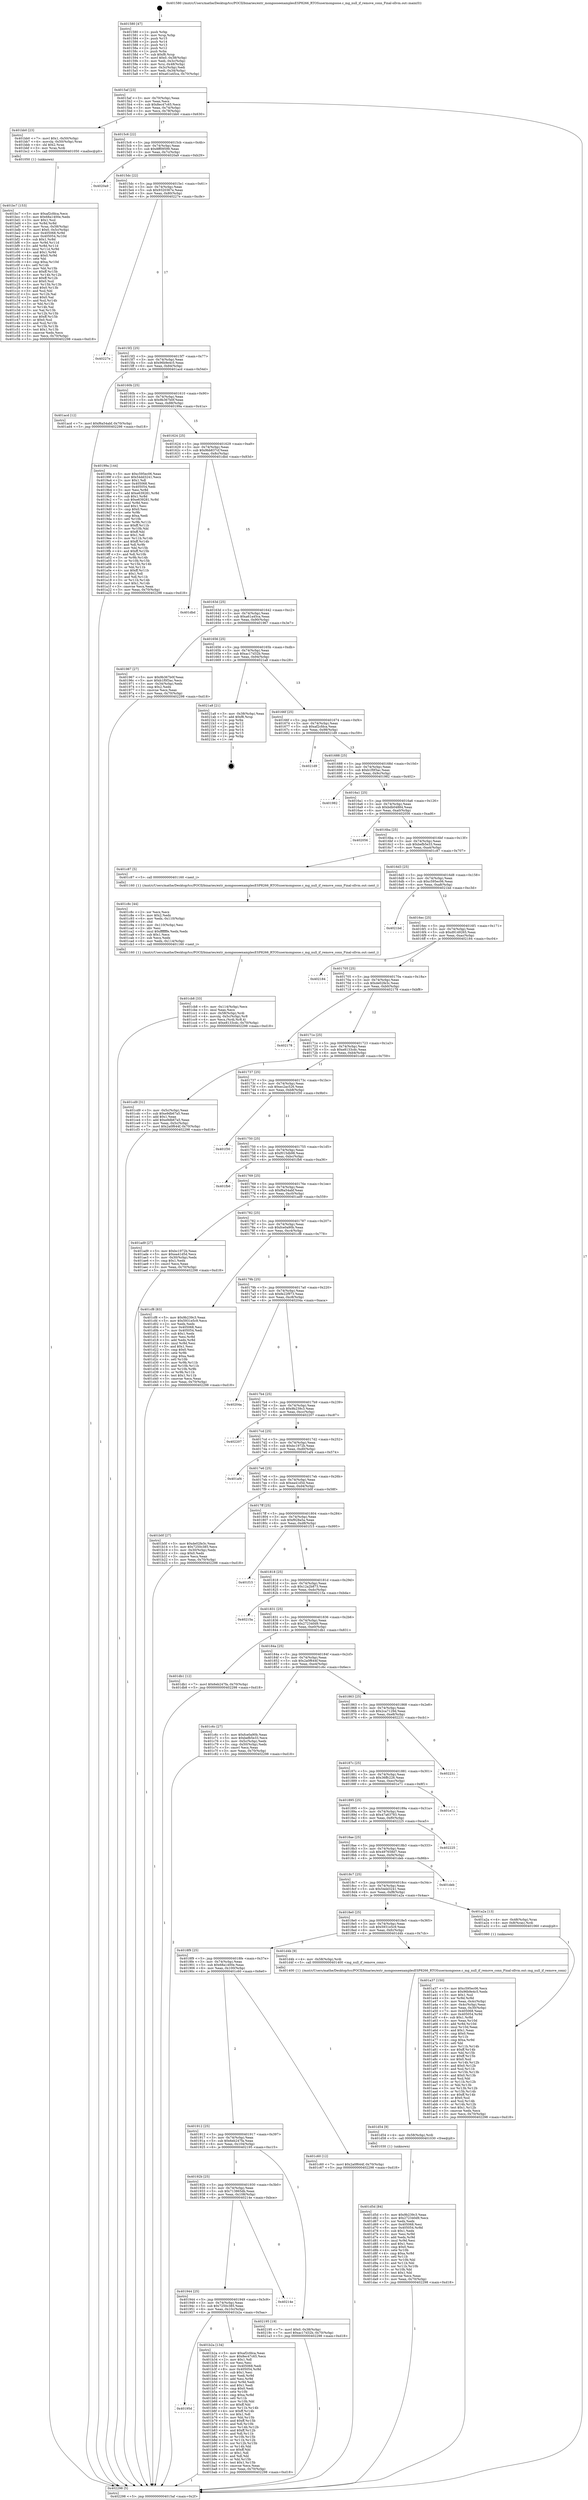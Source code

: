 digraph "0x401580" {
  label = "0x401580 (/mnt/c/Users/mathe/Desktop/tcc/POCII/binaries/extr_mongooseexamplesESP8266_RTOSusermongoose.c_mg_null_if_remove_conn_Final-ollvm.out::main(0))"
  labelloc = "t"
  node[shape=record]

  Entry [label="",width=0.3,height=0.3,shape=circle,fillcolor=black,style=filled]
  "0x4015af" [label="{
     0x4015af [23]\l
     | [instrs]\l
     &nbsp;&nbsp;0x4015af \<+3\>: mov -0x70(%rbp),%eax\l
     &nbsp;&nbsp;0x4015b2 \<+2\>: mov %eax,%ecx\l
     &nbsp;&nbsp;0x4015b4 \<+6\>: sub $0x8ec47c65,%ecx\l
     &nbsp;&nbsp;0x4015ba \<+3\>: mov %eax,-0x74(%rbp)\l
     &nbsp;&nbsp;0x4015bd \<+3\>: mov %ecx,-0x78(%rbp)\l
     &nbsp;&nbsp;0x4015c0 \<+6\>: je 0000000000401bb0 \<main+0x630\>\l
  }"]
  "0x401bb0" [label="{
     0x401bb0 [23]\l
     | [instrs]\l
     &nbsp;&nbsp;0x401bb0 \<+7\>: movl $0x1,-0x50(%rbp)\l
     &nbsp;&nbsp;0x401bb7 \<+4\>: movslq -0x50(%rbp),%rax\l
     &nbsp;&nbsp;0x401bbb \<+4\>: shl $0x2,%rax\l
     &nbsp;&nbsp;0x401bbf \<+3\>: mov %rax,%rdi\l
     &nbsp;&nbsp;0x401bc2 \<+5\>: call 0000000000401050 \<malloc@plt\>\l
     | [calls]\l
     &nbsp;&nbsp;0x401050 \{1\} (unknown)\l
  }"]
  "0x4015c6" [label="{
     0x4015c6 [22]\l
     | [instrs]\l
     &nbsp;&nbsp;0x4015c6 \<+5\>: jmp 00000000004015cb \<main+0x4b\>\l
     &nbsp;&nbsp;0x4015cb \<+3\>: mov -0x74(%rbp),%eax\l
     &nbsp;&nbsp;0x4015ce \<+5\>: sub $0x8ff09599,%eax\l
     &nbsp;&nbsp;0x4015d3 \<+3\>: mov %eax,-0x7c(%rbp)\l
     &nbsp;&nbsp;0x4015d6 \<+6\>: je 00000000004020a9 \<main+0xb29\>\l
  }"]
  Exit [label="",width=0.3,height=0.3,shape=circle,fillcolor=black,style=filled,peripheries=2]
  "0x4020a9" [label="{
     0x4020a9\l
  }", style=dashed]
  "0x4015dc" [label="{
     0x4015dc [22]\l
     | [instrs]\l
     &nbsp;&nbsp;0x4015dc \<+5\>: jmp 00000000004015e1 \<main+0x61\>\l
     &nbsp;&nbsp;0x4015e1 \<+3\>: mov -0x74(%rbp),%eax\l
     &nbsp;&nbsp;0x4015e4 \<+5\>: sub $0x9320367e,%eax\l
     &nbsp;&nbsp;0x4015e9 \<+3\>: mov %eax,-0x80(%rbp)\l
     &nbsp;&nbsp;0x4015ec \<+6\>: je 000000000040227e \<main+0xcfe\>\l
  }"]
  "0x401d5d" [label="{
     0x401d5d [84]\l
     | [instrs]\l
     &nbsp;&nbsp;0x401d5d \<+5\>: mov $0x9b239c3,%eax\l
     &nbsp;&nbsp;0x401d62 \<+5\>: mov $0x272340d9,%ecx\l
     &nbsp;&nbsp;0x401d67 \<+2\>: xor %edx,%edx\l
     &nbsp;&nbsp;0x401d69 \<+7\>: mov 0x405068,%esi\l
     &nbsp;&nbsp;0x401d70 \<+8\>: mov 0x405054,%r8d\l
     &nbsp;&nbsp;0x401d78 \<+3\>: sub $0x1,%edx\l
     &nbsp;&nbsp;0x401d7b \<+3\>: mov %esi,%r9d\l
     &nbsp;&nbsp;0x401d7e \<+3\>: add %edx,%r9d\l
     &nbsp;&nbsp;0x401d81 \<+4\>: imul %r9d,%esi\l
     &nbsp;&nbsp;0x401d85 \<+3\>: and $0x1,%esi\l
     &nbsp;&nbsp;0x401d88 \<+3\>: cmp $0x0,%esi\l
     &nbsp;&nbsp;0x401d8b \<+4\>: sete %r10b\l
     &nbsp;&nbsp;0x401d8f \<+4\>: cmp $0xa,%r8d\l
     &nbsp;&nbsp;0x401d93 \<+4\>: setl %r11b\l
     &nbsp;&nbsp;0x401d97 \<+3\>: mov %r10b,%bl\l
     &nbsp;&nbsp;0x401d9a \<+3\>: and %r11b,%bl\l
     &nbsp;&nbsp;0x401d9d \<+3\>: xor %r11b,%r10b\l
     &nbsp;&nbsp;0x401da0 \<+3\>: or %r10b,%bl\l
     &nbsp;&nbsp;0x401da3 \<+3\>: test $0x1,%bl\l
     &nbsp;&nbsp;0x401da6 \<+3\>: cmovne %ecx,%eax\l
     &nbsp;&nbsp;0x401da9 \<+3\>: mov %eax,-0x70(%rbp)\l
     &nbsp;&nbsp;0x401dac \<+5\>: jmp 0000000000402298 \<main+0xd18\>\l
  }"]
  "0x40227e" [label="{
     0x40227e\l
  }", style=dashed]
  "0x4015f2" [label="{
     0x4015f2 [25]\l
     | [instrs]\l
     &nbsp;&nbsp;0x4015f2 \<+5\>: jmp 00000000004015f7 \<main+0x77\>\l
     &nbsp;&nbsp;0x4015f7 \<+3\>: mov -0x74(%rbp),%eax\l
     &nbsp;&nbsp;0x4015fa \<+5\>: sub $0x96b9e4c5,%eax\l
     &nbsp;&nbsp;0x4015ff \<+6\>: mov %eax,-0x84(%rbp)\l
     &nbsp;&nbsp;0x401605 \<+6\>: je 0000000000401acd \<main+0x54d\>\l
  }"]
  "0x401d54" [label="{
     0x401d54 [9]\l
     | [instrs]\l
     &nbsp;&nbsp;0x401d54 \<+4\>: mov -0x58(%rbp),%rdi\l
     &nbsp;&nbsp;0x401d58 \<+5\>: call 0000000000401030 \<free@plt\>\l
     | [calls]\l
     &nbsp;&nbsp;0x401030 \{1\} (unknown)\l
  }"]
  "0x401acd" [label="{
     0x401acd [12]\l
     | [instrs]\l
     &nbsp;&nbsp;0x401acd \<+7\>: movl $0xf6a54abf,-0x70(%rbp)\l
     &nbsp;&nbsp;0x401ad4 \<+5\>: jmp 0000000000402298 \<main+0xd18\>\l
  }"]
  "0x40160b" [label="{
     0x40160b [25]\l
     | [instrs]\l
     &nbsp;&nbsp;0x40160b \<+5\>: jmp 0000000000401610 \<main+0x90\>\l
     &nbsp;&nbsp;0x401610 \<+3\>: mov -0x74(%rbp),%eax\l
     &nbsp;&nbsp;0x401613 \<+5\>: sub $0x9b367b0f,%eax\l
     &nbsp;&nbsp;0x401618 \<+6\>: mov %eax,-0x88(%rbp)\l
     &nbsp;&nbsp;0x40161e \<+6\>: je 000000000040199a \<main+0x41a\>\l
  }"]
  "0x401cb8" [label="{
     0x401cb8 [33]\l
     | [instrs]\l
     &nbsp;&nbsp;0x401cb8 \<+6\>: mov -0x114(%rbp),%ecx\l
     &nbsp;&nbsp;0x401cbe \<+3\>: imul %eax,%ecx\l
     &nbsp;&nbsp;0x401cc1 \<+4\>: mov -0x58(%rbp),%rdi\l
     &nbsp;&nbsp;0x401cc5 \<+4\>: movslq -0x5c(%rbp),%r8\l
     &nbsp;&nbsp;0x401cc9 \<+4\>: mov %ecx,(%rdi,%r8,4)\l
     &nbsp;&nbsp;0x401ccd \<+7\>: movl $0xe8133cdc,-0x70(%rbp)\l
     &nbsp;&nbsp;0x401cd4 \<+5\>: jmp 0000000000402298 \<main+0xd18\>\l
  }"]
  "0x40199a" [label="{
     0x40199a [144]\l
     | [instrs]\l
     &nbsp;&nbsp;0x40199a \<+5\>: mov $0xc595ec06,%eax\l
     &nbsp;&nbsp;0x40199f \<+5\>: mov $0x54dd3241,%ecx\l
     &nbsp;&nbsp;0x4019a4 \<+2\>: mov $0x1,%dl\l
     &nbsp;&nbsp;0x4019a6 \<+7\>: mov 0x405068,%esi\l
     &nbsp;&nbsp;0x4019ad \<+7\>: mov 0x405054,%edi\l
     &nbsp;&nbsp;0x4019b4 \<+3\>: mov %esi,%r8d\l
     &nbsp;&nbsp;0x4019b7 \<+7\>: add $0xe639281,%r8d\l
     &nbsp;&nbsp;0x4019be \<+4\>: sub $0x1,%r8d\l
     &nbsp;&nbsp;0x4019c2 \<+7\>: sub $0xe639281,%r8d\l
     &nbsp;&nbsp;0x4019c9 \<+4\>: imul %r8d,%esi\l
     &nbsp;&nbsp;0x4019cd \<+3\>: and $0x1,%esi\l
     &nbsp;&nbsp;0x4019d0 \<+3\>: cmp $0x0,%esi\l
     &nbsp;&nbsp;0x4019d3 \<+4\>: sete %r9b\l
     &nbsp;&nbsp;0x4019d7 \<+3\>: cmp $0xa,%edi\l
     &nbsp;&nbsp;0x4019da \<+4\>: setl %r10b\l
     &nbsp;&nbsp;0x4019de \<+3\>: mov %r9b,%r11b\l
     &nbsp;&nbsp;0x4019e1 \<+4\>: xor $0xff,%r11b\l
     &nbsp;&nbsp;0x4019e5 \<+3\>: mov %r10b,%bl\l
     &nbsp;&nbsp;0x4019e8 \<+3\>: xor $0xff,%bl\l
     &nbsp;&nbsp;0x4019eb \<+3\>: xor $0x1,%dl\l
     &nbsp;&nbsp;0x4019ee \<+3\>: mov %r11b,%r14b\l
     &nbsp;&nbsp;0x4019f1 \<+4\>: and $0xff,%r14b\l
     &nbsp;&nbsp;0x4019f5 \<+3\>: and %dl,%r9b\l
     &nbsp;&nbsp;0x4019f8 \<+3\>: mov %bl,%r15b\l
     &nbsp;&nbsp;0x4019fb \<+4\>: and $0xff,%r15b\l
     &nbsp;&nbsp;0x4019ff \<+3\>: and %dl,%r10b\l
     &nbsp;&nbsp;0x401a02 \<+3\>: or %r9b,%r14b\l
     &nbsp;&nbsp;0x401a05 \<+3\>: or %r10b,%r15b\l
     &nbsp;&nbsp;0x401a08 \<+3\>: xor %r15b,%r14b\l
     &nbsp;&nbsp;0x401a0b \<+3\>: or %bl,%r11b\l
     &nbsp;&nbsp;0x401a0e \<+4\>: xor $0xff,%r11b\l
     &nbsp;&nbsp;0x401a12 \<+3\>: or $0x1,%dl\l
     &nbsp;&nbsp;0x401a15 \<+3\>: and %dl,%r11b\l
     &nbsp;&nbsp;0x401a18 \<+3\>: or %r11b,%r14b\l
     &nbsp;&nbsp;0x401a1b \<+4\>: test $0x1,%r14b\l
     &nbsp;&nbsp;0x401a1f \<+3\>: cmovne %ecx,%eax\l
     &nbsp;&nbsp;0x401a22 \<+3\>: mov %eax,-0x70(%rbp)\l
     &nbsp;&nbsp;0x401a25 \<+5\>: jmp 0000000000402298 \<main+0xd18\>\l
  }"]
  "0x401624" [label="{
     0x401624 [25]\l
     | [instrs]\l
     &nbsp;&nbsp;0x401624 \<+5\>: jmp 0000000000401629 \<main+0xa9\>\l
     &nbsp;&nbsp;0x401629 \<+3\>: mov -0x74(%rbp),%eax\l
     &nbsp;&nbsp;0x40162c \<+5\>: sub $0x9bb837cf,%eax\l
     &nbsp;&nbsp;0x401631 \<+6\>: mov %eax,-0x8c(%rbp)\l
     &nbsp;&nbsp;0x401637 \<+6\>: je 0000000000401dbd \<main+0x83d\>\l
  }"]
  "0x401c8c" [label="{
     0x401c8c [44]\l
     | [instrs]\l
     &nbsp;&nbsp;0x401c8c \<+2\>: xor %ecx,%ecx\l
     &nbsp;&nbsp;0x401c8e \<+5\>: mov $0x2,%edx\l
     &nbsp;&nbsp;0x401c93 \<+6\>: mov %edx,-0x110(%rbp)\l
     &nbsp;&nbsp;0x401c99 \<+1\>: cltd\l
     &nbsp;&nbsp;0x401c9a \<+6\>: mov -0x110(%rbp),%esi\l
     &nbsp;&nbsp;0x401ca0 \<+2\>: idiv %esi\l
     &nbsp;&nbsp;0x401ca2 \<+6\>: imul $0xfffffffe,%edx,%edx\l
     &nbsp;&nbsp;0x401ca8 \<+3\>: sub $0x1,%ecx\l
     &nbsp;&nbsp;0x401cab \<+2\>: sub %ecx,%edx\l
     &nbsp;&nbsp;0x401cad \<+6\>: mov %edx,-0x114(%rbp)\l
     &nbsp;&nbsp;0x401cb3 \<+5\>: call 0000000000401160 \<next_i\>\l
     | [calls]\l
     &nbsp;&nbsp;0x401160 \{1\} (/mnt/c/Users/mathe/Desktop/tcc/POCII/binaries/extr_mongooseexamplesESP8266_RTOSusermongoose.c_mg_null_if_remove_conn_Final-ollvm.out::next_i)\l
  }"]
  "0x401dbd" [label="{
     0x401dbd\l
  }", style=dashed]
  "0x40163d" [label="{
     0x40163d [25]\l
     | [instrs]\l
     &nbsp;&nbsp;0x40163d \<+5\>: jmp 0000000000401642 \<main+0xc2\>\l
     &nbsp;&nbsp;0x401642 \<+3\>: mov -0x74(%rbp),%eax\l
     &nbsp;&nbsp;0x401645 \<+5\>: sub $0xa61a45ca,%eax\l
     &nbsp;&nbsp;0x40164a \<+6\>: mov %eax,-0x90(%rbp)\l
     &nbsp;&nbsp;0x401650 \<+6\>: je 0000000000401967 \<main+0x3e7\>\l
  }"]
  "0x401bc7" [label="{
     0x401bc7 [153]\l
     | [instrs]\l
     &nbsp;&nbsp;0x401bc7 \<+5\>: mov $0xaf2cfdca,%ecx\l
     &nbsp;&nbsp;0x401bcc \<+5\>: mov $0x68a1400e,%edx\l
     &nbsp;&nbsp;0x401bd1 \<+3\>: mov $0x1,%sil\l
     &nbsp;&nbsp;0x401bd4 \<+3\>: xor %r8d,%r8d\l
     &nbsp;&nbsp;0x401bd7 \<+4\>: mov %rax,-0x58(%rbp)\l
     &nbsp;&nbsp;0x401bdb \<+7\>: movl $0x0,-0x5c(%rbp)\l
     &nbsp;&nbsp;0x401be2 \<+8\>: mov 0x405068,%r9d\l
     &nbsp;&nbsp;0x401bea \<+8\>: mov 0x405054,%r10d\l
     &nbsp;&nbsp;0x401bf2 \<+4\>: sub $0x1,%r8d\l
     &nbsp;&nbsp;0x401bf6 \<+3\>: mov %r9d,%r11d\l
     &nbsp;&nbsp;0x401bf9 \<+3\>: add %r8d,%r11d\l
     &nbsp;&nbsp;0x401bfc \<+4\>: imul %r11d,%r9d\l
     &nbsp;&nbsp;0x401c00 \<+4\>: and $0x1,%r9d\l
     &nbsp;&nbsp;0x401c04 \<+4\>: cmp $0x0,%r9d\l
     &nbsp;&nbsp;0x401c08 \<+3\>: sete %bl\l
     &nbsp;&nbsp;0x401c0b \<+4\>: cmp $0xa,%r10d\l
     &nbsp;&nbsp;0x401c0f \<+4\>: setl %r14b\l
     &nbsp;&nbsp;0x401c13 \<+3\>: mov %bl,%r15b\l
     &nbsp;&nbsp;0x401c16 \<+4\>: xor $0xff,%r15b\l
     &nbsp;&nbsp;0x401c1a \<+3\>: mov %r14b,%r12b\l
     &nbsp;&nbsp;0x401c1d \<+4\>: xor $0xff,%r12b\l
     &nbsp;&nbsp;0x401c21 \<+4\>: xor $0x0,%sil\l
     &nbsp;&nbsp;0x401c25 \<+3\>: mov %r15b,%r13b\l
     &nbsp;&nbsp;0x401c28 \<+4\>: and $0x0,%r13b\l
     &nbsp;&nbsp;0x401c2c \<+3\>: and %sil,%bl\l
     &nbsp;&nbsp;0x401c2f \<+3\>: mov %r12b,%al\l
     &nbsp;&nbsp;0x401c32 \<+2\>: and $0x0,%al\l
     &nbsp;&nbsp;0x401c34 \<+3\>: and %sil,%r14b\l
     &nbsp;&nbsp;0x401c37 \<+3\>: or %bl,%r13b\l
     &nbsp;&nbsp;0x401c3a \<+3\>: or %r14b,%al\l
     &nbsp;&nbsp;0x401c3d \<+3\>: xor %al,%r13b\l
     &nbsp;&nbsp;0x401c40 \<+3\>: or %r12b,%r15b\l
     &nbsp;&nbsp;0x401c43 \<+4\>: xor $0xff,%r15b\l
     &nbsp;&nbsp;0x401c47 \<+4\>: or $0x0,%sil\l
     &nbsp;&nbsp;0x401c4b \<+3\>: and %sil,%r15b\l
     &nbsp;&nbsp;0x401c4e \<+3\>: or %r15b,%r13b\l
     &nbsp;&nbsp;0x401c51 \<+4\>: test $0x1,%r13b\l
     &nbsp;&nbsp;0x401c55 \<+3\>: cmovne %edx,%ecx\l
     &nbsp;&nbsp;0x401c58 \<+3\>: mov %ecx,-0x70(%rbp)\l
     &nbsp;&nbsp;0x401c5b \<+5\>: jmp 0000000000402298 \<main+0xd18\>\l
  }"]
  "0x401967" [label="{
     0x401967 [27]\l
     | [instrs]\l
     &nbsp;&nbsp;0x401967 \<+5\>: mov $0x9b367b0f,%eax\l
     &nbsp;&nbsp;0x40196c \<+5\>: mov $0xb1f0f3ac,%ecx\l
     &nbsp;&nbsp;0x401971 \<+3\>: mov -0x34(%rbp),%edx\l
     &nbsp;&nbsp;0x401974 \<+3\>: cmp $0x2,%edx\l
     &nbsp;&nbsp;0x401977 \<+3\>: cmovne %ecx,%eax\l
     &nbsp;&nbsp;0x40197a \<+3\>: mov %eax,-0x70(%rbp)\l
     &nbsp;&nbsp;0x40197d \<+5\>: jmp 0000000000402298 \<main+0xd18\>\l
  }"]
  "0x401656" [label="{
     0x401656 [25]\l
     | [instrs]\l
     &nbsp;&nbsp;0x401656 \<+5\>: jmp 000000000040165b \<main+0xdb\>\l
     &nbsp;&nbsp;0x40165b \<+3\>: mov -0x74(%rbp),%eax\l
     &nbsp;&nbsp;0x40165e \<+5\>: sub $0xac17d32b,%eax\l
     &nbsp;&nbsp;0x401663 \<+6\>: mov %eax,-0x94(%rbp)\l
     &nbsp;&nbsp;0x401669 \<+6\>: je 00000000004021a8 \<main+0xc28\>\l
  }"]
  "0x402298" [label="{
     0x402298 [5]\l
     | [instrs]\l
     &nbsp;&nbsp;0x402298 \<+5\>: jmp 00000000004015af \<main+0x2f\>\l
  }"]
  "0x401580" [label="{
     0x401580 [47]\l
     | [instrs]\l
     &nbsp;&nbsp;0x401580 \<+1\>: push %rbp\l
     &nbsp;&nbsp;0x401581 \<+3\>: mov %rsp,%rbp\l
     &nbsp;&nbsp;0x401584 \<+2\>: push %r15\l
     &nbsp;&nbsp;0x401586 \<+2\>: push %r14\l
     &nbsp;&nbsp;0x401588 \<+2\>: push %r13\l
     &nbsp;&nbsp;0x40158a \<+2\>: push %r12\l
     &nbsp;&nbsp;0x40158c \<+1\>: push %rbx\l
     &nbsp;&nbsp;0x40158d \<+7\>: sub $0xf8,%rsp\l
     &nbsp;&nbsp;0x401594 \<+7\>: movl $0x0,-0x38(%rbp)\l
     &nbsp;&nbsp;0x40159b \<+3\>: mov %edi,-0x3c(%rbp)\l
     &nbsp;&nbsp;0x40159e \<+4\>: mov %rsi,-0x48(%rbp)\l
     &nbsp;&nbsp;0x4015a2 \<+3\>: mov -0x3c(%rbp),%edi\l
     &nbsp;&nbsp;0x4015a5 \<+3\>: mov %edi,-0x34(%rbp)\l
     &nbsp;&nbsp;0x4015a8 \<+7\>: movl $0xa61a45ca,-0x70(%rbp)\l
  }"]
  "0x40195d" [label="{
     0x40195d\l
  }", style=dashed]
  "0x4021a8" [label="{
     0x4021a8 [21]\l
     | [instrs]\l
     &nbsp;&nbsp;0x4021a8 \<+3\>: mov -0x38(%rbp),%eax\l
     &nbsp;&nbsp;0x4021ab \<+7\>: add $0xf8,%rsp\l
     &nbsp;&nbsp;0x4021b2 \<+1\>: pop %rbx\l
     &nbsp;&nbsp;0x4021b3 \<+2\>: pop %r12\l
     &nbsp;&nbsp;0x4021b5 \<+2\>: pop %r13\l
     &nbsp;&nbsp;0x4021b7 \<+2\>: pop %r14\l
     &nbsp;&nbsp;0x4021b9 \<+2\>: pop %r15\l
     &nbsp;&nbsp;0x4021bb \<+1\>: pop %rbp\l
     &nbsp;&nbsp;0x4021bc \<+1\>: ret\l
  }"]
  "0x40166f" [label="{
     0x40166f [25]\l
     | [instrs]\l
     &nbsp;&nbsp;0x40166f \<+5\>: jmp 0000000000401674 \<main+0xf4\>\l
     &nbsp;&nbsp;0x401674 \<+3\>: mov -0x74(%rbp),%eax\l
     &nbsp;&nbsp;0x401677 \<+5\>: sub $0xaf2cfdca,%eax\l
     &nbsp;&nbsp;0x40167c \<+6\>: mov %eax,-0x98(%rbp)\l
     &nbsp;&nbsp;0x401682 \<+6\>: je 00000000004021d9 \<main+0xc59\>\l
  }"]
  "0x401b2a" [label="{
     0x401b2a [134]\l
     | [instrs]\l
     &nbsp;&nbsp;0x401b2a \<+5\>: mov $0xaf2cfdca,%eax\l
     &nbsp;&nbsp;0x401b2f \<+5\>: mov $0x8ec47c65,%ecx\l
     &nbsp;&nbsp;0x401b34 \<+2\>: mov $0x1,%dl\l
     &nbsp;&nbsp;0x401b36 \<+2\>: xor %esi,%esi\l
     &nbsp;&nbsp;0x401b38 \<+7\>: mov 0x405068,%edi\l
     &nbsp;&nbsp;0x401b3f \<+8\>: mov 0x405054,%r8d\l
     &nbsp;&nbsp;0x401b47 \<+3\>: sub $0x1,%esi\l
     &nbsp;&nbsp;0x401b4a \<+3\>: mov %edi,%r9d\l
     &nbsp;&nbsp;0x401b4d \<+3\>: add %esi,%r9d\l
     &nbsp;&nbsp;0x401b50 \<+4\>: imul %r9d,%edi\l
     &nbsp;&nbsp;0x401b54 \<+3\>: and $0x1,%edi\l
     &nbsp;&nbsp;0x401b57 \<+3\>: cmp $0x0,%edi\l
     &nbsp;&nbsp;0x401b5a \<+4\>: sete %r10b\l
     &nbsp;&nbsp;0x401b5e \<+4\>: cmp $0xa,%r8d\l
     &nbsp;&nbsp;0x401b62 \<+4\>: setl %r11b\l
     &nbsp;&nbsp;0x401b66 \<+3\>: mov %r10b,%bl\l
     &nbsp;&nbsp;0x401b69 \<+3\>: xor $0xff,%bl\l
     &nbsp;&nbsp;0x401b6c \<+3\>: mov %r11b,%r14b\l
     &nbsp;&nbsp;0x401b6f \<+4\>: xor $0xff,%r14b\l
     &nbsp;&nbsp;0x401b73 \<+3\>: xor $0x1,%dl\l
     &nbsp;&nbsp;0x401b76 \<+3\>: mov %bl,%r15b\l
     &nbsp;&nbsp;0x401b79 \<+4\>: and $0xff,%r15b\l
     &nbsp;&nbsp;0x401b7d \<+3\>: and %dl,%r10b\l
     &nbsp;&nbsp;0x401b80 \<+3\>: mov %r14b,%r12b\l
     &nbsp;&nbsp;0x401b83 \<+4\>: and $0xff,%r12b\l
     &nbsp;&nbsp;0x401b87 \<+3\>: and %dl,%r11b\l
     &nbsp;&nbsp;0x401b8a \<+3\>: or %r10b,%r15b\l
     &nbsp;&nbsp;0x401b8d \<+3\>: or %r11b,%r12b\l
     &nbsp;&nbsp;0x401b90 \<+3\>: xor %r12b,%r15b\l
     &nbsp;&nbsp;0x401b93 \<+3\>: or %r14b,%bl\l
     &nbsp;&nbsp;0x401b96 \<+3\>: xor $0xff,%bl\l
     &nbsp;&nbsp;0x401b99 \<+3\>: or $0x1,%dl\l
     &nbsp;&nbsp;0x401b9c \<+2\>: and %dl,%bl\l
     &nbsp;&nbsp;0x401b9e \<+3\>: or %bl,%r15b\l
     &nbsp;&nbsp;0x401ba1 \<+4\>: test $0x1,%r15b\l
     &nbsp;&nbsp;0x401ba5 \<+3\>: cmovne %ecx,%eax\l
     &nbsp;&nbsp;0x401ba8 \<+3\>: mov %eax,-0x70(%rbp)\l
     &nbsp;&nbsp;0x401bab \<+5\>: jmp 0000000000402298 \<main+0xd18\>\l
  }"]
  "0x4021d9" [label="{
     0x4021d9\l
  }", style=dashed]
  "0x401688" [label="{
     0x401688 [25]\l
     | [instrs]\l
     &nbsp;&nbsp;0x401688 \<+5\>: jmp 000000000040168d \<main+0x10d\>\l
     &nbsp;&nbsp;0x40168d \<+3\>: mov -0x74(%rbp),%eax\l
     &nbsp;&nbsp;0x401690 \<+5\>: sub $0xb1f0f3ac,%eax\l
     &nbsp;&nbsp;0x401695 \<+6\>: mov %eax,-0x9c(%rbp)\l
     &nbsp;&nbsp;0x40169b \<+6\>: je 0000000000401982 \<main+0x402\>\l
  }"]
  "0x401944" [label="{
     0x401944 [25]\l
     | [instrs]\l
     &nbsp;&nbsp;0x401944 \<+5\>: jmp 0000000000401949 \<main+0x3c9\>\l
     &nbsp;&nbsp;0x401949 \<+3\>: mov -0x74(%rbp),%eax\l
     &nbsp;&nbsp;0x40194c \<+5\>: sub $0x7250c385,%eax\l
     &nbsp;&nbsp;0x401951 \<+6\>: mov %eax,-0x10c(%rbp)\l
     &nbsp;&nbsp;0x401957 \<+6\>: je 0000000000401b2a \<main+0x5aa\>\l
  }"]
  "0x401982" [label="{
     0x401982\l
  }", style=dashed]
  "0x4016a1" [label="{
     0x4016a1 [25]\l
     | [instrs]\l
     &nbsp;&nbsp;0x4016a1 \<+5\>: jmp 00000000004016a6 \<main+0x126\>\l
     &nbsp;&nbsp;0x4016a6 \<+3\>: mov -0x74(%rbp),%eax\l
     &nbsp;&nbsp;0x4016a9 \<+5\>: sub $0xbdb04884,%eax\l
     &nbsp;&nbsp;0x4016ae \<+6\>: mov %eax,-0xa0(%rbp)\l
     &nbsp;&nbsp;0x4016b4 \<+6\>: je 0000000000402056 \<main+0xad6\>\l
  }"]
  "0x40214e" [label="{
     0x40214e\l
  }", style=dashed]
  "0x402056" [label="{
     0x402056\l
  }", style=dashed]
  "0x4016ba" [label="{
     0x4016ba [25]\l
     | [instrs]\l
     &nbsp;&nbsp;0x4016ba \<+5\>: jmp 00000000004016bf \<main+0x13f\>\l
     &nbsp;&nbsp;0x4016bf \<+3\>: mov -0x74(%rbp),%eax\l
     &nbsp;&nbsp;0x4016c2 \<+5\>: sub $0xbefb5e33,%eax\l
     &nbsp;&nbsp;0x4016c7 \<+6\>: mov %eax,-0xa4(%rbp)\l
     &nbsp;&nbsp;0x4016cd \<+6\>: je 0000000000401c87 \<main+0x707\>\l
  }"]
  "0x40192b" [label="{
     0x40192b [25]\l
     | [instrs]\l
     &nbsp;&nbsp;0x40192b \<+5\>: jmp 0000000000401930 \<main+0x3b0\>\l
     &nbsp;&nbsp;0x401930 \<+3\>: mov -0x74(%rbp),%eax\l
     &nbsp;&nbsp;0x401933 \<+5\>: sub $0x713865db,%eax\l
     &nbsp;&nbsp;0x401938 \<+6\>: mov %eax,-0x108(%rbp)\l
     &nbsp;&nbsp;0x40193e \<+6\>: je 000000000040214e \<main+0xbce\>\l
  }"]
  "0x401c87" [label="{
     0x401c87 [5]\l
     | [instrs]\l
     &nbsp;&nbsp;0x401c87 \<+5\>: call 0000000000401160 \<next_i\>\l
     | [calls]\l
     &nbsp;&nbsp;0x401160 \{1\} (/mnt/c/Users/mathe/Desktop/tcc/POCII/binaries/extr_mongooseexamplesESP8266_RTOSusermongoose.c_mg_null_if_remove_conn_Final-ollvm.out::next_i)\l
  }"]
  "0x4016d3" [label="{
     0x4016d3 [25]\l
     | [instrs]\l
     &nbsp;&nbsp;0x4016d3 \<+5\>: jmp 00000000004016d8 \<main+0x158\>\l
     &nbsp;&nbsp;0x4016d8 \<+3\>: mov -0x74(%rbp),%eax\l
     &nbsp;&nbsp;0x4016db \<+5\>: sub $0xc595ec06,%eax\l
     &nbsp;&nbsp;0x4016e0 \<+6\>: mov %eax,-0xa8(%rbp)\l
     &nbsp;&nbsp;0x4016e6 \<+6\>: je 00000000004021bd \<main+0xc3d\>\l
  }"]
  "0x402195" [label="{
     0x402195 [19]\l
     | [instrs]\l
     &nbsp;&nbsp;0x402195 \<+7\>: movl $0x0,-0x38(%rbp)\l
     &nbsp;&nbsp;0x40219c \<+7\>: movl $0xac17d32b,-0x70(%rbp)\l
     &nbsp;&nbsp;0x4021a3 \<+5\>: jmp 0000000000402298 \<main+0xd18\>\l
  }"]
  "0x4021bd" [label="{
     0x4021bd\l
  }", style=dashed]
  "0x4016ec" [label="{
     0x4016ec [25]\l
     | [instrs]\l
     &nbsp;&nbsp;0x4016ec \<+5\>: jmp 00000000004016f1 \<main+0x171\>\l
     &nbsp;&nbsp;0x4016f1 \<+3\>: mov -0x74(%rbp),%eax\l
     &nbsp;&nbsp;0x4016f4 \<+5\>: sub $0xd9149265,%eax\l
     &nbsp;&nbsp;0x4016f9 \<+6\>: mov %eax,-0xac(%rbp)\l
     &nbsp;&nbsp;0x4016ff \<+6\>: je 0000000000402184 \<main+0xc04\>\l
  }"]
  "0x401912" [label="{
     0x401912 [25]\l
     | [instrs]\l
     &nbsp;&nbsp;0x401912 \<+5\>: jmp 0000000000401917 \<main+0x397\>\l
     &nbsp;&nbsp;0x401917 \<+3\>: mov -0x74(%rbp),%eax\l
     &nbsp;&nbsp;0x40191a \<+5\>: sub $0x6eb247fa,%eax\l
     &nbsp;&nbsp;0x40191f \<+6\>: mov %eax,-0x104(%rbp)\l
     &nbsp;&nbsp;0x401925 \<+6\>: je 0000000000402195 \<main+0xc15\>\l
  }"]
  "0x402184" [label="{
     0x402184\l
  }", style=dashed]
  "0x401705" [label="{
     0x401705 [25]\l
     | [instrs]\l
     &nbsp;&nbsp;0x401705 \<+5\>: jmp 000000000040170a \<main+0x18a\>\l
     &nbsp;&nbsp;0x40170a \<+3\>: mov -0x74(%rbp),%eax\l
     &nbsp;&nbsp;0x40170d \<+5\>: sub $0xde02fe3c,%eax\l
     &nbsp;&nbsp;0x401712 \<+6\>: mov %eax,-0xb0(%rbp)\l
     &nbsp;&nbsp;0x401718 \<+6\>: je 0000000000402178 \<main+0xbf8\>\l
  }"]
  "0x401c60" [label="{
     0x401c60 [12]\l
     | [instrs]\l
     &nbsp;&nbsp;0x401c60 \<+7\>: movl $0x2a0f644f,-0x70(%rbp)\l
     &nbsp;&nbsp;0x401c67 \<+5\>: jmp 0000000000402298 \<main+0xd18\>\l
  }"]
  "0x402178" [label="{
     0x402178\l
  }", style=dashed]
  "0x40171e" [label="{
     0x40171e [25]\l
     | [instrs]\l
     &nbsp;&nbsp;0x40171e \<+5\>: jmp 0000000000401723 \<main+0x1a3\>\l
     &nbsp;&nbsp;0x401723 \<+3\>: mov -0x74(%rbp),%eax\l
     &nbsp;&nbsp;0x401726 \<+5\>: sub $0xe8133cdc,%eax\l
     &nbsp;&nbsp;0x40172b \<+6\>: mov %eax,-0xb4(%rbp)\l
     &nbsp;&nbsp;0x401731 \<+6\>: je 0000000000401cd9 \<main+0x759\>\l
  }"]
  "0x4018f9" [label="{
     0x4018f9 [25]\l
     | [instrs]\l
     &nbsp;&nbsp;0x4018f9 \<+5\>: jmp 00000000004018fe \<main+0x37e\>\l
     &nbsp;&nbsp;0x4018fe \<+3\>: mov -0x74(%rbp),%eax\l
     &nbsp;&nbsp;0x401901 \<+5\>: sub $0x68a1400e,%eax\l
     &nbsp;&nbsp;0x401906 \<+6\>: mov %eax,-0x100(%rbp)\l
     &nbsp;&nbsp;0x40190c \<+6\>: je 0000000000401c60 \<main+0x6e0\>\l
  }"]
  "0x401cd9" [label="{
     0x401cd9 [31]\l
     | [instrs]\l
     &nbsp;&nbsp;0x401cd9 \<+3\>: mov -0x5c(%rbp),%eax\l
     &nbsp;&nbsp;0x401cdc \<+5\>: sub $0xe9db67a5,%eax\l
     &nbsp;&nbsp;0x401ce1 \<+3\>: add $0x1,%eax\l
     &nbsp;&nbsp;0x401ce4 \<+5\>: add $0xe9db67a5,%eax\l
     &nbsp;&nbsp;0x401ce9 \<+3\>: mov %eax,-0x5c(%rbp)\l
     &nbsp;&nbsp;0x401cec \<+7\>: movl $0x2a0f644f,-0x70(%rbp)\l
     &nbsp;&nbsp;0x401cf3 \<+5\>: jmp 0000000000402298 \<main+0xd18\>\l
  }"]
  "0x401737" [label="{
     0x401737 [25]\l
     | [instrs]\l
     &nbsp;&nbsp;0x401737 \<+5\>: jmp 000000000040173c \<main+0x1bc\>\l
     &nbsp;&nbsp;0x40173c \<+3\>: mov -0x74(%rbp),%eax\l
     &nbsp;&nbsp;0x40173f \<+5\>: sub $0xec2ac526,%eax\l
     &nbsp;&nbsp;0x401744 \<+6\>: mov %eax,-0xb8(%rbp)\l
     &nbsp;&nbsp;0x40174a \<+6\>: je 0000000000401f30 \<main+0x9b0\>\l
  }"]
  "0x401d4b" [label="{
     0x401d4b [9]\l
     | [instrs]\l
     &nbsp;&nbsp;0x401d4b \<+4\>: mov -0x58(%rbp),%rdi\l
     &nbsp;&nbsp;0x401d4f \<+5\>: call 0000000000401400 \<mg_null_if_remove_conn\>\l
     | [calls]\l
     &nbsp;&nbsp;0x401400 \{1\} (/mnt/c/Users/mathe/Desktop/tcc/POCII/binaries/extr_mongooseexamplesESP8266_RTOSusermongoose.c_mg_null_if_remove_conn_Final-ollvm.out::mg_null_if_remove_conn)\l
  }"]
  "0x401f30" [label="{
     0x401f30\l
  }", style=dashed]
  "0x401750" [label="{
     0x401750 [25]\l
     | [instrs]\l
     &nbsp;&nbsp;0x401750 \<+5\>: jmp 0000000000401755 \<main+0x1d5\>\l
     &nbsp;&nbsp;0x401755 \<+3\>: mov -0x74(%rbp),%eax\l
     &nbsp;&nbsp;0x401758 \<+5\>: sub $0xf015db98,%eax\l
     &nbsp;&nbsp;0x40175d \<+6\>: mov %eax,-0xbc(%rbp)\l
     &nbsp;&nbsp;0x401763 \<+6\>: je 0000000000401fb6 \<main+0xa36\>\l
  }"]
  "0x401a37" [label="{
     0x401a37 [150]\l
     | [instrs]\l
     &nbsp;&nbsp;0x401a37 \<+5\>: mov $0xc595ec06,%ecx\l
     &nbsp;&nbsp;0x401a3c \<+5\>: mov $0x96b9e4c5,%edx\l
     &nbsp;&nbsp;0x401a41 \<+3\>: mov $0x1,%sil\l
     &nbsp;&nbsp;0x401a44 \<+3\>: xor %r8d,%r8d\l
     &nbsp;&nbsp;0x401a47 \<+3\>: mov %eax,-0x4c(%rbp)\l
     &nbsp;&nbsp;0x401a4a \<+3\>: mov -0x4c(%rbp),%eax\l
     &nbsp;&nbsp;0x401a4d \<+3\>: mov %eax,-0x30(%rbp)\l
     &nbsp;&nbsp;0x401a50 \<+7\>: mov 0x405068,%eax\l
     &nbsp;&nbsp;0x401a57 \<+8\>: mov 0x405054,%r9d\l
     &nbsp;&nbsp;0x401a5f \<+4\>: sub $0x1,%r8d\l
     &nbsp;&nbsp;0x401a63 \<+3\>: mov %eax,%r10d\l
     &nbsp;&nbsp;0x401a66 \<+3\>: add %r8d,%r10d\l
     &nbsp;&nbsp;0x401a69 \<+4\>: imul %r10d,%eax\l
     &nbsp;&nbsp;0x401a6d \<+3\>: and $0x1,%eax\l
     &nbsp;&nbsp;0x401a70 \<+3\>: cmp $0x0,%eax\l
     &nbsp;&nbsp;0x401a73 \<+4\>: sete %r11b\l
     &nbsp;&nbsp;0x401a77 \<+4\>: cmp $0xa,%r9d\l
     &nbsp;&nbsp;0x401a7b \<+3\>: setl %bl\l
     &nbsp;&nbsp;0x401a7e \<+3\>: mov %r11b,%r14b\l
     &nbsp;&nbsp;0x401a81 \<+4\>: xor $0xff,%r14b\l
     &nbsp;&nbsp;0x401a85 \<+3\>: mov %bl,%r15b\l
     &nbsp;&nbsp;0x401a88 \<+4\>: xor $0xff,%r15b\l
     &nbsp;&nbsp;0x401a8c \<+4\>: xor $0x0,%sil\l
     &nbsp;&nbsp;0x401a90 \<+3\>: mov %r14b,%r12b\l
     &nbsp;&nbsp;0x401a93 \<+4\>: and $0x0,%r12b\l
     &nbsp;&nbsp;0x401a97 \<+3\>: and %sil,%r11b\l
     &nbsp;&nbsp;0x401a9a \<+3\>: mov %r15b,%r13b\l
     &nbsp;&nbsp;0x401a9d \<+4\>: and $0x0,%r13b\l
     &nbsp;&nbsp;0x401aa1 \<+3\>: and %sil,%bl\l
     &nbsp;&nbsp;0x401aa4 \<+3\>: or %r11b,%r12b\l
     &nbsp;&nbsp;0x401aa7 \<+3\>: or %bl,%r13b\l
     &nbsp;&nbsp;0x401aaa \<+3\>: xor %r13b,%r12b\l
     &nbsp;&nbsp;0x401aad \<+3\>: or %r15b,%r14b\l
     &nbsp;&nbsp;0x401ab0 \<+4\>: xor $0xff,%r14b\l
     &nbsp;&nbsp;0x401ab4 \<+4\>: or $0x0,%sil\l
     &nbsp;&nbsp;0x401ab8 \<+3\>: and %sil,%r14b\l
     &nbsp;&nbsp;0x401abb \<+3\>: or %r14b,%r12b\l
     &nbsp;&nbsp;0x401abe \<+4\>: test $0x1,%r12b\l
     &nbsp;&nbsp;0x401ac2 \<+3\>: cmovne %edx,%ecx\l
     &nbsp;&nbsp;0x401ac5 \<+3\>: mov %ecx,-0x70(%rbp)\l
     &nbsp;&nbsp;0x401ac8 \<+5\>: jmp 0000000000402298 \<main+0xd18\>\l
  }"]
  "0x401fb6" [label="{
     0x401fb6\l
  }", style=dashed]
  "0x401769" [label="{
     0x401769 [25]\l
     | [instrs]\l
     &nbsp;&nbsp;0x401769 \<+5\>: jmp 000000000040176e \<main+0x1ee\>\l
     &nbsp;&nbsp;0x40176e \<+3\>: mov -0x74(%rbp),%eax\l
     &nbsp;&nbsp;0x401771 \<+5\>: sub $0xf6a54abf,%eax\l
     &nbsp;&nbsp;0x401776 \<+6\>: mov %eax,-0xc0(%rbp)\l
     &nbsp;&nbsp;0x40177c \<+6\>: je 0000000000401ad9 \<main+0x559\>\l
  }"]
  "0x4018e0" [label="{
     0x4018e0 [25]\l
     | [instrs]\l
     &nbsp;&nbsp;0x4018e0 \<+5\>: jmp 00000000004018e5 \<main+0x365\>\l
     &nbsp;&nbsp;0x4018e5 \<+3\>: mov -0x74(%rbp),%eax\l
     &nbsp;&nbsp;0x4018e8 \<+5\>: sub $0x5931e5c9,%eax\l
     &nbsp;&nbsp;0x4018ed \<+6\>: mov %eax,-0xfc(%rbp)\l
     &nbsp;&nbsp;0x4018f3 \<+6\>: je 0000000000401d4b \<main+0x7cb\>\l
  }"]
  "0x401ad9" [label="{
     0x401ad9 [27]\l
     | [instrs]\l
     &nbsp;&nbsp;0x401ad9 \<+5\>: mov $0xbc1972b,%eax\l
     &nbsp;&nbsp;0x401ade \<+5\>: mov $0xea41d5d,%ecx\l
     &nbsp;&nbsp;0x401ae3 \<+3\>: mov -0x30(%rbp),%edx\l
     &nbsp;&nbsp;0x401ae6 \<+3\>: cmp $0x1,%edx\l
     &nbsp;&nbsp;0x401ae9 \<+3\>: cmovl %ecx,%eax\l
     &nbsp;&nbsp;0x401aec \<+3\>: mov %eax,-0x70(%rbp)\l
     &nbsp;&nbsp;0x401aef \<+5\>: jmp 0000000000402298 \<main+0xd18\>\l
  }"]
  "0x401782" [label="{
     0x401782 [25]\l
     | [instrs]\l
     &nbsp;&nbsp;0x401782 \<+5\>: jmp 0000000000401787 \<main+0x207\>\l
     &nbsp;&nbsp;0x401787 \<+3\>: mov -0x74(%rbp),%eax\l
     &nbsp;&nbsp;0x40178a \<+5\>: sub $0xfce0a90b,%eax\l
     &nbsp;&nbsp;0x40178f \<+6\>: mov %eax,-0xc4(%rbp)\l
     &nbsp;&nbsp;0x401795 \<+6\>: je 0000000000401cf8 \<main+0x778\>\l
  }"]
  "0x401a2a" [label="{
     0x401a2a [13]\l
     | [instrs]\l
     &nbsp;&nbsp;0x401a2a \<+4\>: mov -0x48(%rbp),%rax\l
     &nbsp;&nbsp;0x401a2e \<+4\>: mov 0x8(%rax),%rdi\l
     &nbsp;&nbsp;0x401a32 \<+5\>: call 0000000000401060 \<atoi@plt\>\l
     | [calls]\l
     &nbsp;&nbsp;0x401060 \{1\} (unknown)\l
  }"]
  "0x401cf8" [label="{
     0x401cf8 [83]\l
     | [instrs]\l
     &nbsp;&nbsp;0x401cf8 \<+5\>: mov $0x9b239c3,%eax\l
     &nbsp;&nbsp;0x401cfd \<+5\>: mov $0x5931e5c9,%ecx\l
     &nbsp;&nbsp;0x401d02 \<+2\>: xor %edx,%edx\l
     &nbsp;&nbsp;0x401d04 \<+7\>: mov 0x405068,%esi\l
     &nbsp;&nbsp;0x401d0b \<+7\>: mov 0x405054,%edi\l
     &nbsp;&nbsp;0x401d12 \<+3\>: sub $0x1,%edx\l
     &nbsp;&nbsp;0x401d15 \<+3\>: mov %esi,%r8d\l
     &nbsp;&nbsp;0x401d18 \<+3\>: add %edx,%r8d\l
     &nbsp;&nbsp;0x401d1b \<+4\>: imul %r8d,%esi\l
     &nbsp;&nbsp;0x401d1f \<+3\>: and $0x1,%esi\l
     &nbsp;&nbsp;0x401d22 \<+3\>: cmp $0x0,%esi\l
     &nbsp;&nbsp;0x401d25 \<+4\>: sete %r9b\l
     &nbsp;&nbsp;0x401d29 \<+3\>: cmp $0xa,%edi\l
     &nbsp;&nbsp;0x401d2c \<+4\>: setl %r10b\l
     &nbsp;&nbsp;0x401d30 \<+3\>: mov %r9b,%r11b\l
     &nbsp;&nbsp;0x401d33 \<+3\>: and %r10b,%r11b\l
     &nbsp;&nbsp;0x401d36 \<+3\>: xor %r10b,%r9b\l
     &nbsp;&nbsp;0x401d39 \<+3\>: or %r9b,%r11b\l
     &nbsp;&nbsp;0x401d3c \<+4\>: test $0x1,%r11b\l
     &nbsp;&nbsp;0x401d40 \<+3\>: cmovne %ecx,%eax\l
     &nbsp;&nbsp;0x401d43 \<+3\>: mov %eax,-0x70(%rbp)\l
     &nbsp;&nbsp;0x401d46 \<+5\>: jmp 0000000000402298 \<main+0xd18\>\l
  }"]
  "0x40179b" [label="{
     0x40179b [25]\l
     | [instrs]\l
     &nbsp;&nbsp;0x40179b \<+5\>: jmp 00000000004017a0 \<main+0x220\>\l
     &nbsp;&nbsp;0x4017a0 \<+3\>: mov -0x74(%rbp),%eax\l
     &nbsp;&nbsp;0x4017a3 \<+5\>: sub $0xfe22f973,%eax\l
     &nbsp;&nbsp;0x4017a8 \<+6\>: mov %eax,-0xc8(%rbp)\l
     &nbsp;&nbsp;0x4017ae \<+6\>: je 000000000040204a \<main+0xaca\>\l
  }"]
  "0x4018c7" [label="{
     0x4018c7 [25]\l
     | [instrs]\l
     &nbsp;&nbsp;0x4018c7 \<+5\>: jmp 00000000004018cc \<main+0x34c\>\l
     &nbsp;&nbsp;0x4018cc \<+3\>: mov -0x74(%rbp),%eax\l
     &nbsp;&nbsp;0x4018cf \<+5\>: sub $0x54dd3241,%eax\l
     &nbsp;&nbsp;0x4018d4 \<+6\>: mov %eax,-0xf8(%rbp)\l
     &nbsp;&nbsp;0x4018da \<+6\>: je 0000000000401a2a \<main+0x4aa\>\l
  }"]
  "0x40204a" [label="{
     0x40204a\l
  }", style=dashed]
  "0x4017b4" [label="{
     0x4017b4 [25]\l
     | [instrs]\l
     &nbsp;&nbsp;0x4017b4 \<+5\>: jmp 00000000004017b9 \<main+0x239\>\l
     &nbsp;&nbsp;0x4017b9 \<+3\>: mov -0x74(%rbp),%eax\l
     &nbsp;&nbsp;0x4017bc \<+5\>: sub $0x9b239c3,%eax\l
     &nbsp;&nbsp;0x4017c1 \<+6\>: mov %eax,-0xcc(%rbp)\l
     &nbsp;&nbsp;0x4017c7 \<+6\>: je 0000000000402207 \<main+0xc87\>\l
  }"]
  "0x401deb" [label="{
     0x401deb\l
  }", style=dashed]
  "0x402207" [label="{
     0x402207\l
  }", style=dashed]
  "0x4017cd" [label="{
     0x4017cd [25]\l
     | [instrs]\l
     &nbsp;&nbsp;0x4017cd \<+5\>: jmp 00000000004017d2 \<main+0x252\>\l
     &nbsp;&nbsp;0x4017d2 \<+3\>: mov -0x74(%rbp),%eax\l
     &nbsp;&nbsp;0x4017d5 \<+5\>: sub $0xbc1972b,%eax\l
     &nbsp;&nbsp;0x4017da \<+6\>: mov %eax,-0xd0(%rbp)\l
     &nbsp;&nbsp;0x4017e0 \<+6\>: je 0000000000401af4 \<main+0x574\>\l
  }"]
  "0x4018ae" [label="{
     0x4018ae [25]\l
     | [instrs]\l
     &nbsp;&nbsp;0x4018ae \<+5\>: jmp 00000000004018b3 \<main+0x333\>\l
     &nbsp;&nbsp;0x4018b3 \<+3\>: mov -0x74(%rbp),%eax\l
     &nbsp;&nbsp;0x4018b6 \<+5\>: sub $0x497658d7,%eax\l
     &nbsp;&nbsp;0x4018bb \<+6\>: mov %eax,-0xf4(%rbp)\l
     &nbsp;&nbsp;0x4018c1 \<+6\>: je 0000000000401deb \<main+0x86b\>\l
  }"]
  "0x401af4" [label="{
     0x401af4\l
  }", style=dashed]
  "0x4017e6" [label="{
     0x4017e6 [25]\l
     | [instrs]\l
     &nbsp;&nbsp;0x4017e6 \<+5\>: jmp 00000000004017eb \<main+0x26b\>\l
     &nbsp;&nbsp;0x4017eb \<+3\>: mov -0x74(%rbp),%eax\l
     &nbsp;&nbsp;0x4017ee \<+5\>: sub $0xea41d5d,%eax\l
     &nbsp;&nbsp;0x4017f3 \<+6\>: mov %eax,-0xd4(%rbp)\l
     &nbsp;&nbsp;0x4017f9 \<+6\>: je 0000000000401b0f \<main+0x58f\>\l
  }"]
  "0x402225" [label="{
     0x402225\l
  }", style=dashed]
  "0x401b0f" [label="{
     0x401b0f [27]\l
     | [instrs]\l
     &nbsp;&nbsp;0x401b0f \<+5\>: mov $0xde02fe3c,%eax\l
     &nbsp;&nbsp;0x401b14 \<+5\>: mov $0x7250c385,%ecx\l
     &nbsp;&nbsp;0x401b19 \<+3\>: mov -0x30(%rbp),%edx\l
     &nbsp;&nbsp;0x401b1c \<+3\>: cmp $0x0,%edx\l
     &nbsp;&nbsp;0x401b1f \<+3\>: cmove %ecx,%eax\l
     &nbsp;&nbsp;0x401b22 \<+3\>: mov %eax,-0x70(%rbp)\l
     &nbsp;&nbsp;0x401b25 \<+5\>: jmp 0000000000402298 \<main+0xd18\>\l
  }"]
  "0x4017ff" [label="{
     0x4017ff [25]\l
     | [instrs]\l
     &nbsp;&nbsp;0x4017ff \<+5\>: jmp 0000000000401804 \<main+0x284\>\l
     &nbsp;&nbsp;0x401804 \<+3\>: mov -0x74(%rbp),%eax\l
     &nbsp;&nbsp;0x401807 \<+5\>: sub $0xf928a5a,%eax\l
     &nbsp;&nbsp;0x40180c \<+6\>: mov %eax,-0xd8(%rbp)\l
     &nbsp;&nbsp;0x401812 \<+6\>: je 0000000000401f15 \<main+0x995\>\l
  }"]
  "0x401895" [label="{
     0x401895 [25]\l
     | [instrs]\l
     &nbsp;&nbsp;0x401895 \<+5\>: jmp 000000000040189a \<main+0x31a\>\l
     &nbsp;&nbsp;0x40189a \<+3\>: mov -0x74(%rbp),%eax\l
     &nbsp;&nbsp;0x40189d \<+5\>: sub $0x47a63783,%eax\l
     &nbsp;&nbsp;0x4018a2 \<+6\>: mov %eax,-0xf0(%rbp)\l
     &nbsp;&nbsp;0x4018a8 \<+6\>: je 0000000000402225 \<main+0xca5\>\l
  }"]
  "0x401f15" [label="{
     0x401f15\l
  }", style=dashed]
  "0x401818" [label="{
     0x401818 [25]\l
     | [instrs]\l
     &nbsp;&nbsp;0x401818 \<+5\>: jmp 000000000040181d \<main+0x29d\>\l
     &nbsp;&nbsp;0x40181d \<+3\>: mov -0x74(%rbp),%eax\l
     &nbsp;&nbsp;0x401820 \<+5\>: sub $0x12a2b873,%eax\l
     &nbsp;&nbsp;0x401825 \<+6\>: mov %eax,-0xdc(%rbp)\l
     &nbsp;&nbsp;0x40182b \<+6\>: je 000000000040215a \<main+0xbda\>\l
  }"]
  "0x401e71" [label="{
     0x401e71\l
  }", style=dashed]
  "0x40215a" [label="{
     0x40215a\l
  }", style=dashed]
  "0x401831" [label="{
     0x401831 [25]\l
     | [instrs]\l
     &nbsp;&nbsp;0x401831 \<+5\>: jmp 0000000000401836 \<main+0x2b6\>\l
     &nbsp;&nbsp;0x401836 \<+3\>: mov -0x74(%rbp),%eax\l
     &nbsp;&nbsp;0x401839 \<+5\>: sub $0x272340d9,%eax\l
     &nbsp;&nbsp;0x40183e \<+6\>: mov %eax,-0xe0(%rbp)\l
     &nbsp;&nbsp;0x401844 \<+6\>: je 0000000000401db1 \<main+0x831\>\l
  }"]
  "0x40187c" [label="{
     0x40187c [25]\l
     | [instrs]\l
     &nbsp;&nbsp;0x40187c \<+5\>: jmp 0000000000401881 \<main+0x301\>\l
     &nbsp;&nbsp;0x401881 \<+3\>: mov -0x74(%rbp),%eax\l
     &nbsp;&nbsp;0x401884 \<+5\>: sub $0x36ffc226,%eax\l
     &nbsp;&nbsp;0x401889 \<+6\>: mov %eax,-0xec(%rbp)\l
     &nbsp;&nbsp;0x40188f \<+6\>: je 0000000000401e71 \<main+0x8f1\>\l
  }"]
  "0x401db1" [label="{
     0x401db1 [12]\l
     | [instrs]\l
     &nbsp;&nbsp;0x401db1 \<+7\>: movl $0x6eb247fa,-0x70(%rbp)\l
     &nbsp;&nbsp;0x401db8 \<+5\>: jmp 0000000000402298 \<main+0xd18\>\l
  }"]
  "0x40184a" [label="{
     0x40184a [25]\l
     | [instrs]\l
     &nbsp;&nbsp;0x40184a \<+5\>: jmp 000000000040184f \<main+0x2cf\>\l
     &nbsp;&nbsp;0x40184f \<+3\>: mov -0x74(%rbp),%eax\l
     &nbsp;&nbsp;0x401852 \<+5\>: sub $0x2a0f644f,%eax\l
     &nbsp;&nbsp;0x401857 \<+6\>: mov %eax,-0xe4(%rbp)\l
     &nbsp;&nbsp;0x40185d \<+6\>: je 0000000000401c6c \<main+0x6ec\>\l
  }"]
  "0x402231" [label="{
     0x402231\l
  }", style=dashed]
  "0x401c6c" [label="{
     0x401c6c [27]\l
     | [instrs]\l
     &nbsp;&nbsp;0x401c6c \<+5\>: mov $0xfce0a90b,%eax\l
     &nbsp;&nbsp;0x401c71 \<+5\>: mov $0xbefb5e33,%ecx\l
     &nbsp;&nbsp;0x401c76 \<+3\>: mov -0x5c(%rbp),%edx\l
     &nbsp;&nbsp;0x401c79 \<+3\>: cmp -0x50(%rbp),%edx\l
     &nbsp;&nbsp;0x401c7c \<+3\>: cmovl %ecx,%eax\l
     &nbsp;&nbsp;0x401c7f \<+3\>: mov %eax,-0x70(%rbp)\l
     &nbsp;&nbsp;0x401c82 \<+5\>: jmp 0000000000402298 \<main+0xd18\>\l
  }"]
  "0x401863" [label="{
     0x401863 [25]\l
     | [instrs]\l
     &nbsp;&nbsp;0x401863 \<+5\>: jmp 0000000000401868 \<main+0x2e8\>\l
     &nbsp;&nbsp;0x401868 \<+3\>: mov -0x74(%rbp),%eax\l
     &nbsp;&nbsp;0x40186b \<+5\>: sub $0x2ca7129d,%eax\l
     &nbsp;&nbsp;0x401870 \<+6\>: mov %eax,-0xe8(%rbp)\l
     &nbsp;&nbsp;0x401876 \<+6\>: je 0000000000402231 \<main+0xcb1\>\l
  }"]
  Entry -> "0x401580" [label=" 1"]
  "0x4015af" -> "0x401bb0" [label=" 1"]
  "0x4015af" -> "0x4015c6" [label=" 17"]
  "0x4021a8" -> Exit [label=" 1"]
  "0x4015c6" -> "0x4020a9" [label=" 0"]
  "0x4015c6" -> "0x4015dc" [label=" 17"]
  "0x402195" -> "0x402298" [label=" 1"]
  "0x4015dc" -> "0x40227e" [label=" 0"]
  "0x4015dc" -> "0x4015f2" [label=" 17"]
  "0x401db1" -> "0x402298" [label=" 1"]
  "0x4015f2" -> "0x401acd" [label=" 1"]
  "0x4015f2" -> "0x40160b" [label=" 16"]
  "0x401d5d" -> "0x402298" [label=" 1"]
  "0x40160b" -> "0x40199a" [label=" 1"]
  "0x40160b" -> "0x401624" [label=" 15"]
  "0x401d54" -> "0x401d5d" [label=" 1"]
  "0x401624" -> "0x401dbd" [label=" 0"]
  "0x401624" -> "0x40163d" [label=" 15"]
  "0x401d4b" -> "0x401d54" [label=" 1"]
  "0x40163d" -> "0x401967" [label=" 1"]
  "0x40163d" -> "0x401656" [label=" 14"]
  "0x401967" -> "0x402298" [label=" 1"]
  "0x401580" -> "0x4015af" [label=" 1"]
  "0x402298" -> "0x4015af" [label=" 17"]
  "0x40199a" -> "0x402298" [label=" 1"]
  "0x401cf8" -> "0x402298" [label=" 1"]
  "0x401656" -> "0x4021a8" [label=" 1"]
  "0x401656" -> "0x40166f" [label=" 13"]
  "0x401cd9" -> "0x402298" [label=" 1"]
  "0x40166f" -> "0x4021d9" [label=" 0"]
  "0x40166f" -> "0x401688" [label=" 13"]
  "0x401cb8" -> "0x402298" [label=" 1"]
  "0x401688" -> "0x401982" [label=" 0"]
  "0x401688" -> "0x4016a1" [label=" 13"]
  "0x401c87" -> "0x401c8c" [label=" 1"]
  "0x4016a1" -> "0x402056" [label=" 0"]
  "0x4016a1" -> "0x4016ba" [label=" 13"]
  "0x401c6c" -> "0x402298" [label=" 2"]
  "0x4016ba" -> "0x401c87" [label=" 1"]
  "0x4016ba" -> "0x4016d3" [label=" 12"]
  "0x401bc7" -> "0x402298" [label=" 1"]
  "0x4016d3" -> "0x4021bd" [label=" 0"]
  "0x4016d3" -> "0x4016ec" [label=" 12"]
  "0x401bb0" -> "0x401bc7" [label=" 1"]
  "0x4016ec" -> "0x402184" [label=" 0"]
  "0x4016ec" -> "0x401705" [label=" 12"]
  "0x401944" -> "0x40195d" [label=" 0"]
  "0x401705" -> "0x402178" [label=" 0"]
  "0x401705" -> "0x40171e" [label=" 12"]
  "0x401944" -> "0x401b2a" [label=" 1"]
  "0x40171e" -> "0x401cd9" [label=" 1"]
  "0x40171e" -> "0x401737" [label=" 11"]
  "0x40192b" -> "0x401944" [label=" 1"]
  "0x401737" -> "0x401f30" [label=" 0"]
  "0x401737" -> "0x401750" [label=" 11"]
  "0x40192b" -> "0x40214e" [label=" 0"]
  "0x401750" -> "0x401fb6" [label=" 0"]
  "0x401750" -> "0x401769" [label=" 11"]
  "0x401912" -> "0x40192b" [label=" 1"]
  "0x401769" -> "0x401ad9" [label=" 1"]
  "0x401769" -> "0x401782" [label=" 10"]
  "0x401912" -> "0x402195" [label=" 1"]
  "0x401782" -> "0x401cf8" [label=" 1"]
  "0x401782" -> "0x40179b" [label=" 9"]
  "0x401b2a" -> "0x402298" [label=" 1"]
  "0x40179b" -> "0x40204a" [label=" 0"]
  "0x40179b" -> "0x4017b4" [label=" 9"]
  "0x4018f9" -> "0x401c60" [label=" 1"]
  "0x4017b4" -> "0x402207" [label=" 0"]
  "0x4017b4" -> "0x4017cd" [label=" 9"]
  "0x401c8c" -> "0x401cb8" [label=" 1"]
  "0x4017cd" -> "0x401af4" [label=" 0"]
  "0x4017cd" -> "0x4017e6" [label=" 9"]
  "0x4018e0" -> "0x401d4b" [label=" 1"]
  "0x4017e6" -> "0x401b0f" [label=" 1"]
  "0x4017e6" -> "0x4017ff" [label=" 8"]
  "0x401c60" -> "0x402298" [label=" 1"]
  "0x4017ff" -> "0x401f15" [label=" 0"]
  "0x4017ff" -> "0x401818" [label=" 8"]
  "0x401ad9" -> "0x402298" [label=" 1"]
  "0x401818" -> "0x40215a" [label=" 0"]
  "0x401818" -> "0x401831" [label=" 8"]
  "0x401acd" -> "0x402298" [label=" 1"]
  "0x401831" -> "0x401db1" [label=" 1"]
  "0x401831" -> "0x40184a" [label=" 7"]
  "0x401a2a" -> "0x401a37" [label=" 1"]
  "0x40184a" -> "0x401c6c" [label=" 2"]
  "0x40184a" -> "0x401863" [label=" 5"]
  "0x4018c7" -> "0x4018e0" [label=" 4"]
  "0x401863" -> "0x402231" [label=" 0"]
  "0x401863" -> "0x40187c" [label=" 5"]
  "0x401a37" -> "0x402298" [label=" 1"]
  "0x40187c" -> "0x401e71" [label=" 0"]
  "0x40187c" -> "0x401895" [label=" 5"]
  "0x401b0f" -> "0x402298" [label=" 1"]
  "0x401895" -> "0x402225" [label=" 0"]
  "0x401895" -> "0x4018ae" [label=" 5"]
  "0x4018e0" -> "0x4018f9" [label=" 3"]
  "0x4018ae" -> "0x401deb" [label=" 0"]
  "0x4018ae" -> "0x4018c7" [label=" 5"]
  "0x4018f9" -> "0x401912" [label=" 2"]
  "0x4018c7" -> "0x401a2a" [label=" 1"]
}
